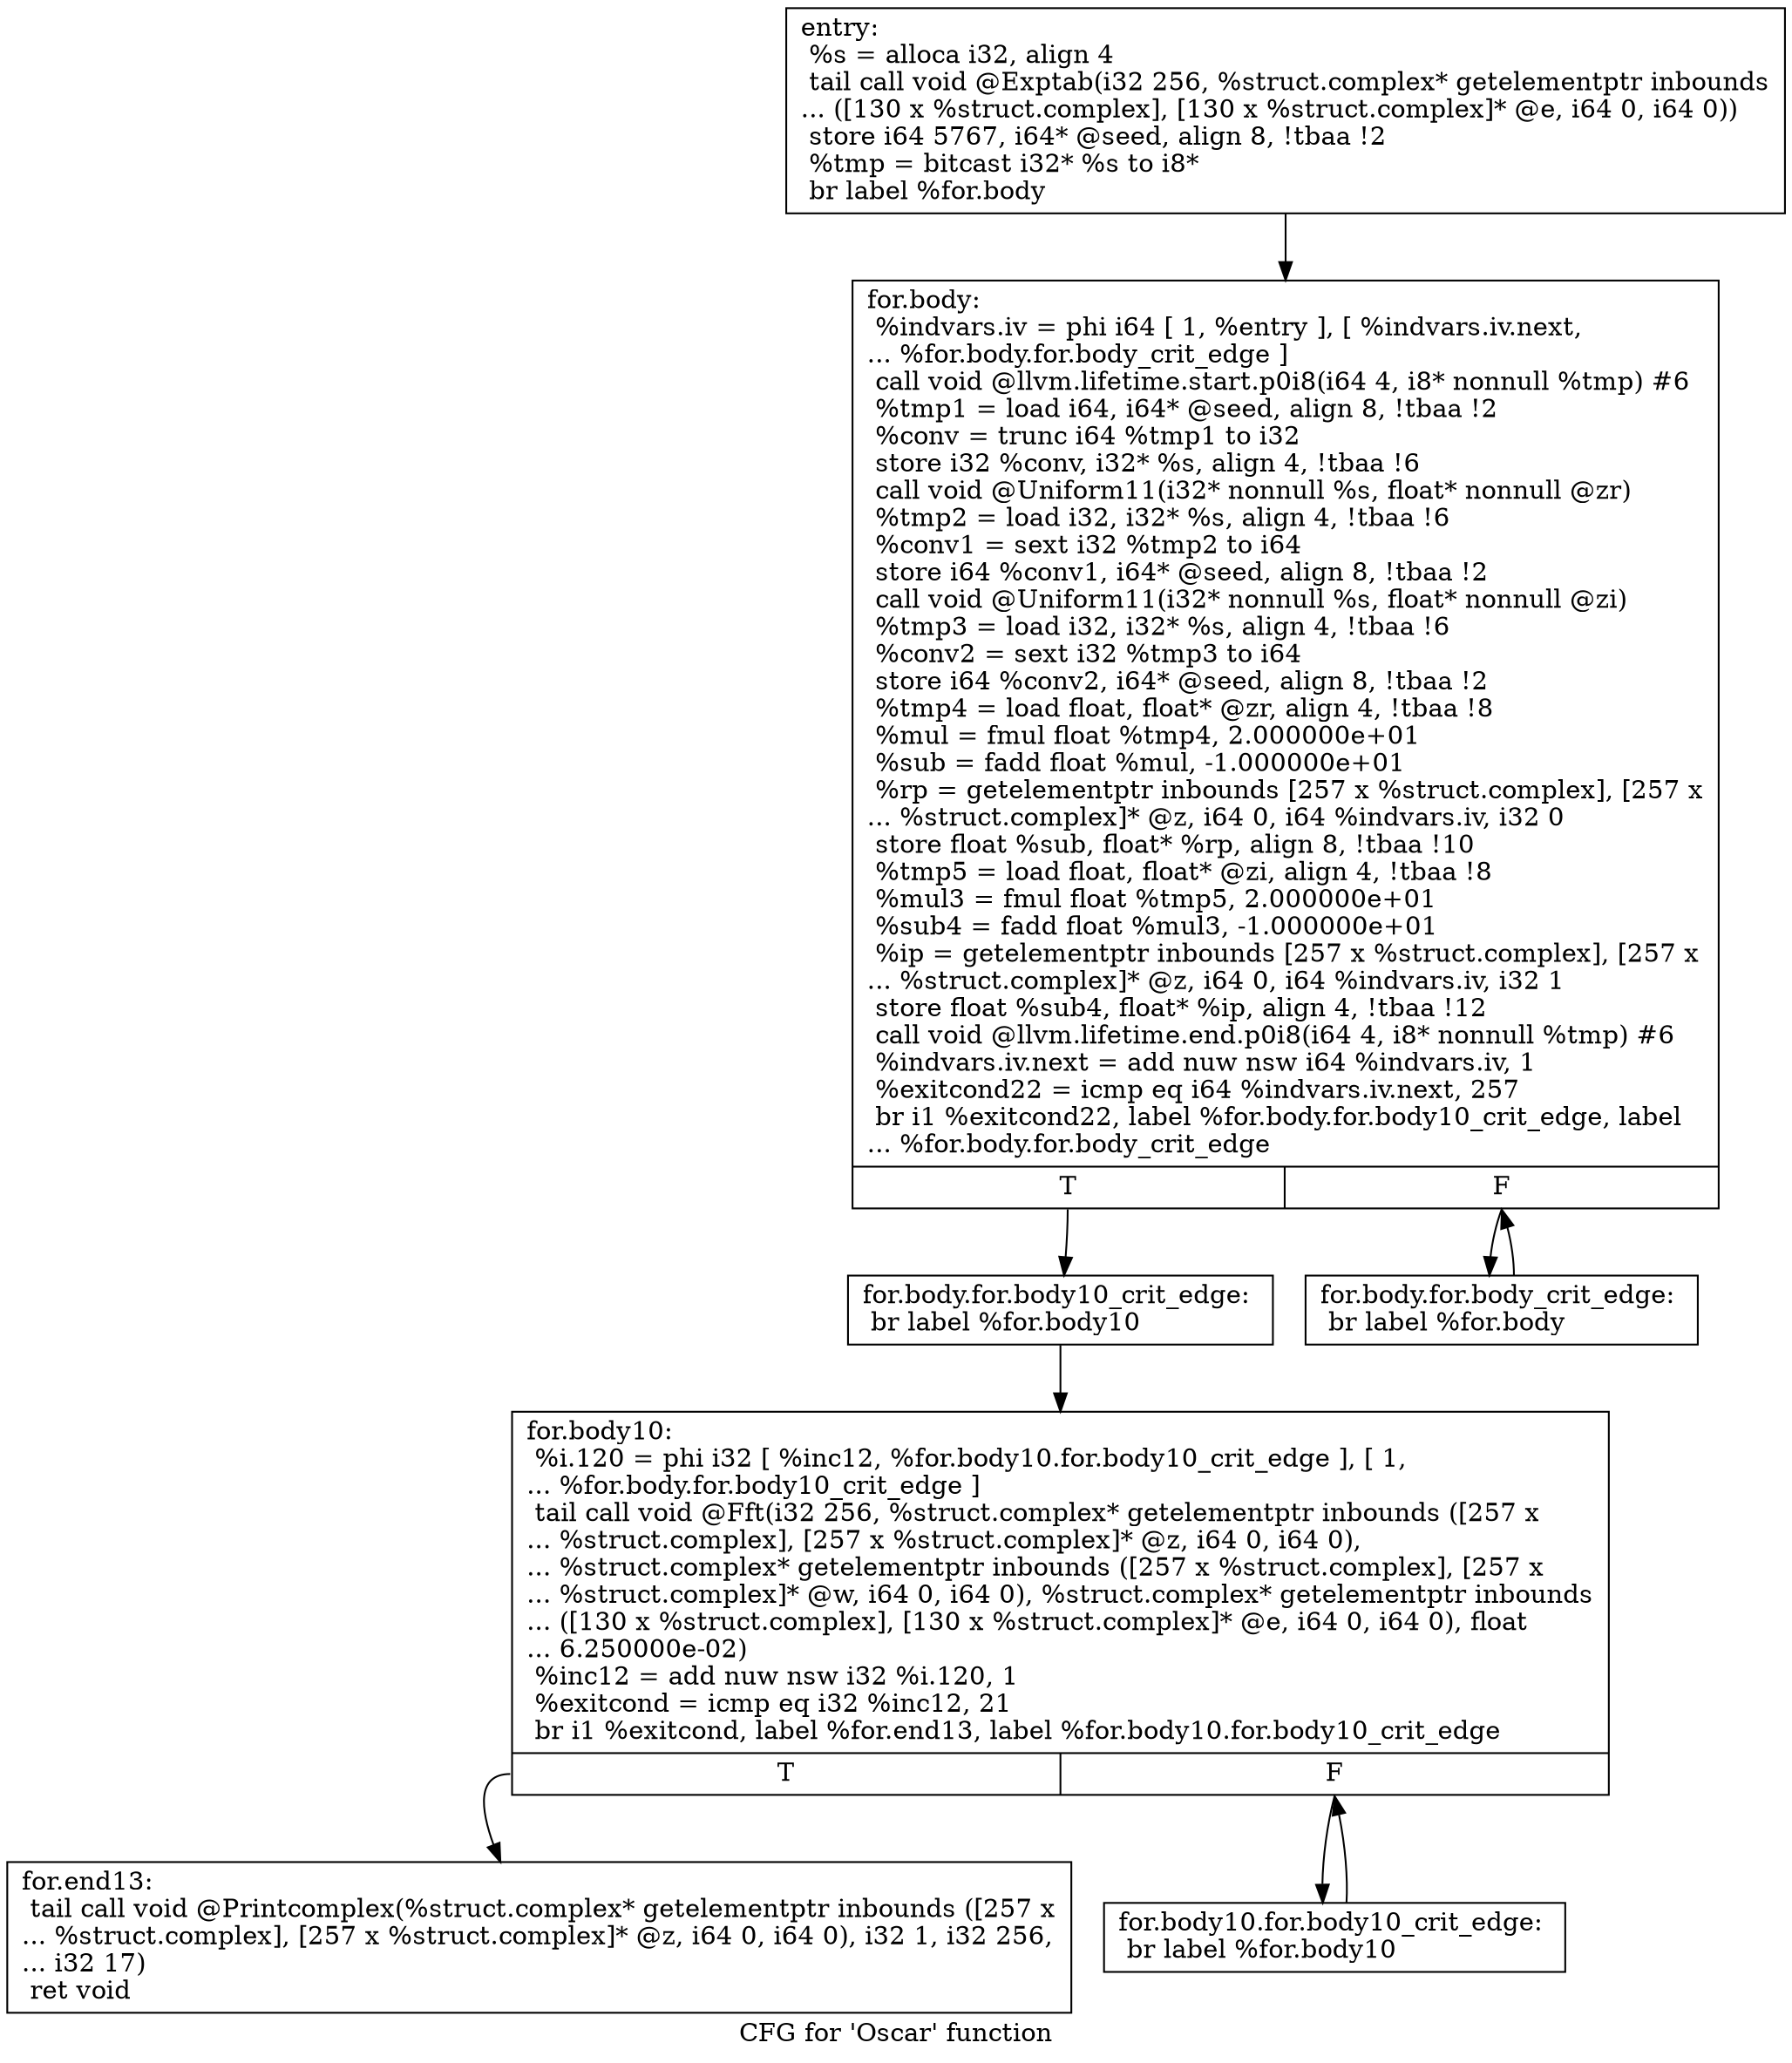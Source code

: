 digraph "CFG for 'Oscar' function" {
	label="CFG for 'Oscar' function";

	Node0x9699f30 [shape=record,label="{entry:\l  %s = alloca i32, align 4\l  tail call void @Exptab(i32 256, %struct.complex* getelementptr inbounds\l... ([130 x %struct.complex], [130 x %struct.complex]* @e, i64 0, i64 0))\l  store i64 5767, i64* @seed, align 8, !tbaa !2\l  %tmp = bitcast i32* %s to i8*\l  br label %for.body\l}"];
	Node0x9699f30 -> Node0x968f190;
	Node0x968f190 [shape=record,label="{for.body:                                         \l  %indvars.iv = phi i64 [ 1, %entry ], [ %indvars.iv.next,\l... %for.body.for.body_crit_edge ]\l  call void @llvm.lifetime.start.p0i8(i64 4, i8* nonnull %tmp) #6\l  %tmp1 = load i64, i64* @seed, align 8, !tbaa !2\l  %conv = trunc i64 %tmp1 to i32\l  store i32 %conv, i32* %s, align 4, !tbaa !6\l  call void @Uniform11(i32* nonnull %s, float* nonnull @zr)\l  %tmp2 = load i32, i32* %s, align 4, !tbaa !6\l  %conv1 = sext i32 %tmp2 to i64\l  store i64 %conv1, i64* @seed, align 8, !tbaa !2\l  call void @Uniform11(i32* nonnull %s, float* nonnull @zi)\l  %tmp3 = load i32, i32* %s, align 4, !tbaa !6\l  %conv2 = sext i32 %tmp3 to i64\l  store i64 %conv2, i64* @seed, align 8, !tbaa !2\l  %tmp4 = load float, float* @zr, align 4, !tbaa !8\l  %mul = fmul float %tmp4, 2.000000e+01\l  %sub = fadd float %mul, -1.000000e+01\l  %rp = getelementptr inbounds [257 x %struct.complex], [257 x\l... %struct.complex]* @z, i64 0, i64 %indvars.iv, i32 0\l  store float %sub, float* %rp, align 8, !tbaa !10\l  %tmp5 = load float, float* @zi, align 4, !tbaa !8\l  %mul3 = fmul float %tmp5, 2.000000e+01\l  %sub4 = fadd float %mul3, -1.000000e+01\l  %ip = getelementptr inbounds [257 x %struct.complex], [257 x\l... %struct.complex]* @z, i64 0, i64 %indvars.iv, i32 1\l  store float %sub4, float* %ip, align 4, !tbaa !12\l  call void @llvm.lifetime.end.p0i8(i64 4, i8* nonnull %tmp) #6\l  %indvars.iv.next = add nuw nsw i64 %indvars.iv, 1\l  %exitcond22 = icmp eq i64 %indvars.iv.next, 257\l  br i1 %exitcond22, label %for.body.for.body10_crit_edge, label\l... %for.body.for.body_crit_edge\l|{<s0>T|<s1>F}}"];
	Node0x968f190:s0 -> Node0x969ace0;
	Node0x968f190:s1 -> Node0x969ac90;
	Node0x969ac90 [shape=record,label="{for.body.for.body_crit_edge:                      \l  br label %for.body\l}"];
	Node0x969ac90 -> Node0x968f190;
	Node0x969ace0 [shape=record,label="{for.body.for.body10_crit_edge:                    \l  br label %for.body10\l}"];
	Node0x969ace0 -> Node0x969ad30;
	Node0x969ad30 [shape=record,label="{for.body10:                                       \l  %i.120 = phi i32 [ %inc12, %for.body10.for.body10_crit_edge ], [ 1,\l... %for.body.for.body10_crit_edge ]\l  tail call void @Fft(i32 256, %struct.complex* getelementptr inbounds ([257 x\l... %struct.complex], [257 x %struct.complex]* @z, i64 0, i64 0),\l... %struct.complex* getelementptr inbounds ([257 x %struct.complex], [257 x\l... %struct.complex]* @w, i64 0, i64 0), %struct.complex* getelementptr inbounds\l... ([130 x %struct.complex], [130 x %struct.complex]* @e, i64 0, i64 0), float\l... 6.250000e-02)\l  %inc12 = add nuw nsw i32 %i.120, 1\l  %exitcond = icmp eq i32 %inc12, 21\l  br i1 %exitcond, label %for.end13, label %for.body10.for.body10_crit_edge\l|{<s0>T|<s1>F}}"];
	Node0x969ad30:s0 -> Node0x969add0;
	Node0x969ad30:s1 -> Node0x969ad80;
	Node0x969ad80 [shape=record,label="{for.body10.for.body10_crit_edge:                  \l  br label %for.body10\l}"];
	Node0x969ad80 -> Node0x969ad30;
	Node0x969add0 [shape=record,label="{for.end13:                                        \l  tail call void @Printcomplex(%struct.complex* getelementptr inbounds ([257 x\l... %struct.complex], [257 x %struct.complex]* @z, i64 0, i64 0), i32 1, i32 256,\l... i32 17)\l  ret void\l}"];
}
